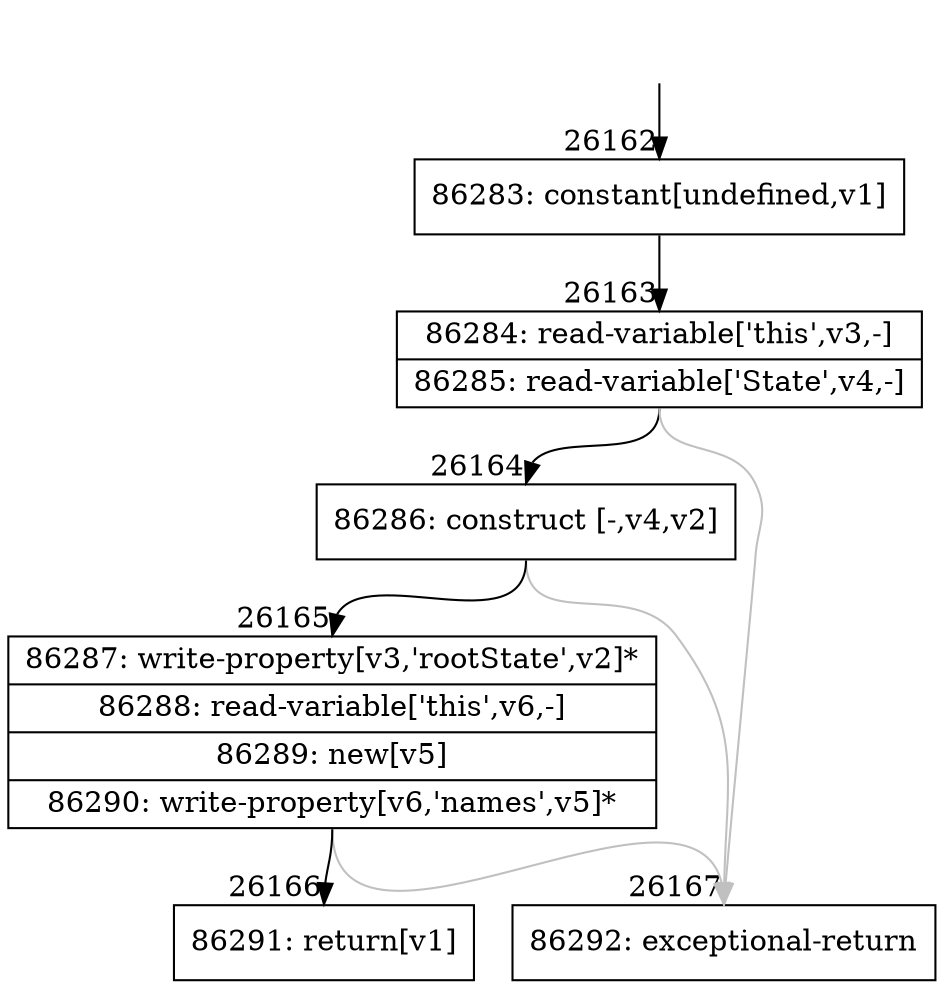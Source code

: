 digraph {
rankdir="TD"
BB_entry2298[shape=none,label=""];
BB_entry2298 -> BB26162 [tailport=s, headport=n, headlabel="    26162"]
BB26162 [shape=record label="{86283: constant[undefined,v1]}" ] 
BB26162 -> BB26163 [tailport=s, headport=n, headlabel="      26163"]
BB26163 [shape=record label="{86284: read-variable['this',v3,-]|86285: read-variable['State',v4,-]}" ] 
BB26163 -> BB26164 [tailport=s, headport=n, headlabel="      26164"]
BB26163 -> BB26167 [tailport=s, headport=n, color=gray, headlabel="      26167"]
BB26164 [shape=record label="{86286: construct [-,v4,v2]}" ] 
BB26164 -> BB26165 [tailport=s, headport=n, headlabel="      26165"]
BB26164 -> BB26167 [tailport=s, headport=n, color=gray]
BB26165 [shape=record label="{86287: write-property[v3,'rootState',v2]*|86288: read-variable['this',v6,-]|86289: new[v5]|86290: write-property[v6,'names',v5]*}" ] 
BB26165 -> BB26166 [tailport=s, headport=n, headlabel="      26166"]
BB26165 -> BB26167 [tailport=s, headport=n, color=gray]
BB26166 [shape=record label="{86291: return[v1]}" ] 
BB26167 [shape=record label="{86292: exceptional-return}" ] 
//#$~ 47802
}
